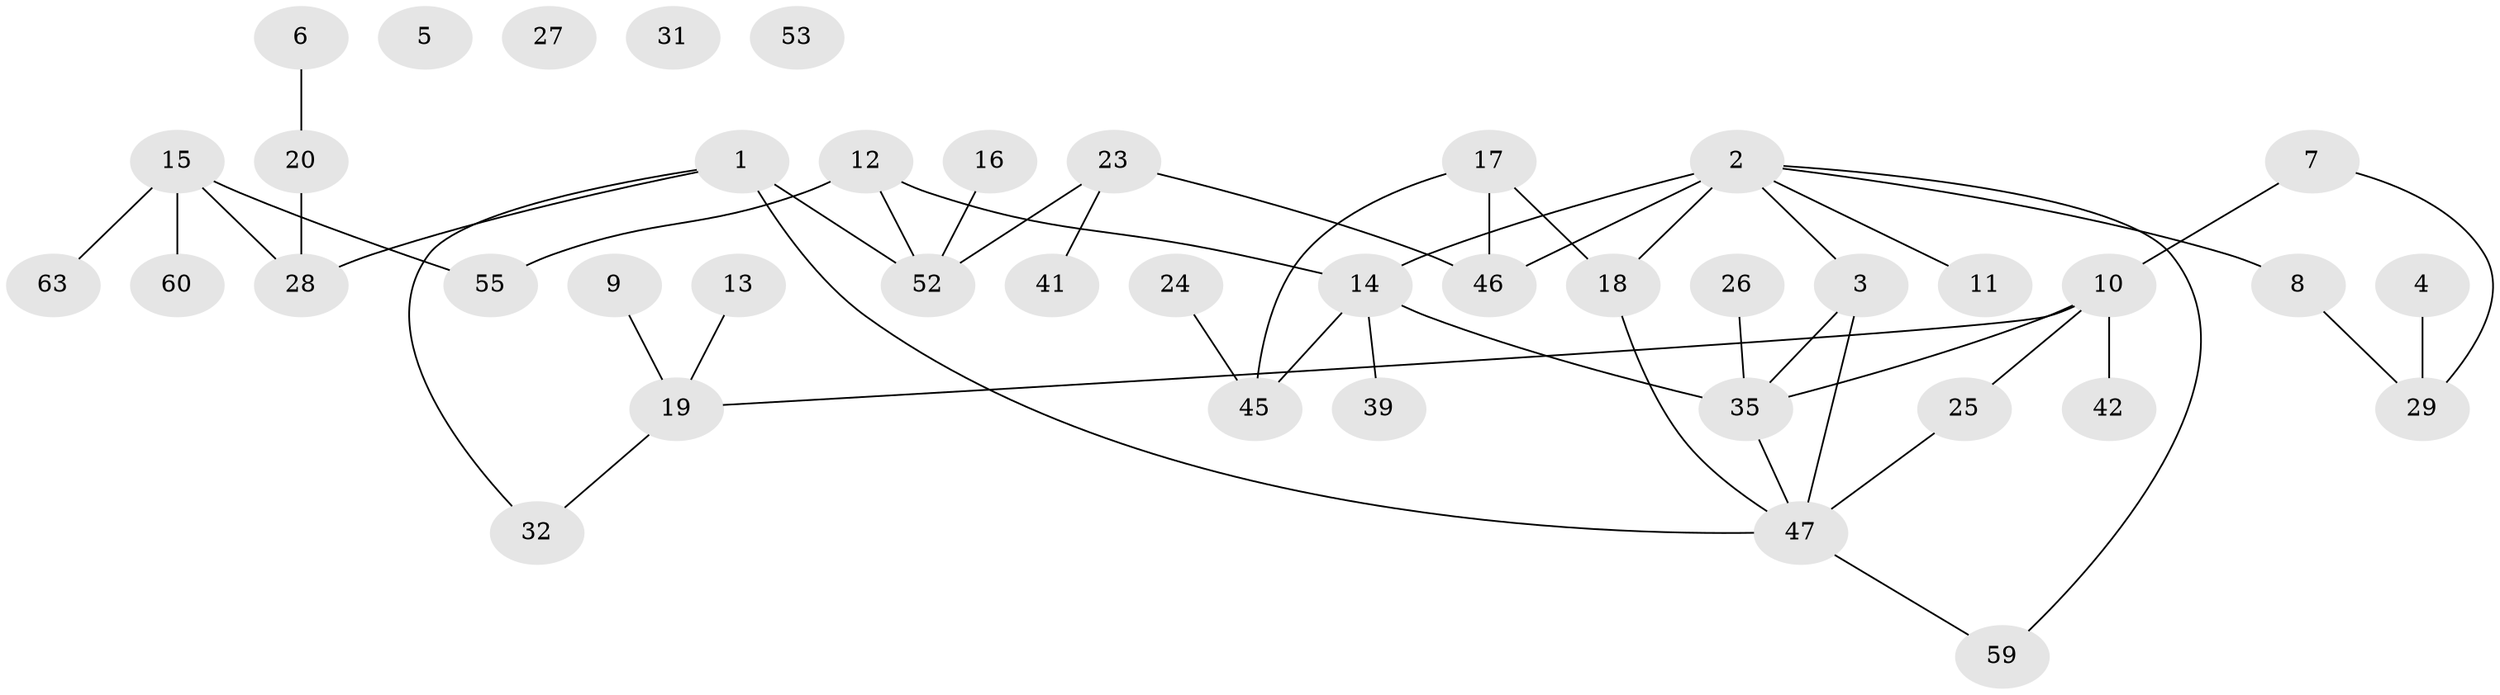 // Generated by graph-tools (version 1.1) at 2025/23/03/03/25 07:23:29]
// undirected, 42 vertices, 49 edges
graph export_dot {
graph [start="1"]
  node [color=gray90,style=filled];
  1 [super="+38"];
  2 [super="+37"];
  3 [super="+33"];
  4;
  5 [super="+30"];
  6 [super="+34"];
  7;
  8;
  9;
  10 [super="+58"];
  11;
  12 [super="+57"];
  13 [super="+51"];
  14 [super="+36"];
  15 [super="+54"];
  16 [super="+62"];
  17 [super="+22"];
  18 [super="+50"];
  19 [super="+21"];
  20;
  23;
  24;
  25;
  26;
  27 [super="+43"];
  28 [super="+48"];
  29 [super="+40"];
  31;
  32;
  35 [super="+44"];
  39;
  41;
  42;
  45;
  46 [super="+61"];
  47 [super="+49"];
  52 [super="+56"];
  53;
  55;
  59;
  60;
  63;
  1 -- 32;
  1 -- 52 [weight=2];
  1 -- 28;
  1 -- 47;
  2 -- 3;
  2 -- 8;
  2 -- 59;
  2 -- 14;
  2 -- 18;
  2 -- 11;
  2 -- 46 [weight=2];
  3 -- 35;
  3 -- 47;
  4 -- 29;
  6 -- 20;
  7 -- 10;
  7 -- 29;
  8 -- 29;
  9 -- 19;
  10 -- 25;
  10 -- 35;
  10 -- 19;
  10 -- 42;
  12 -- 14;
  12 -- 55;
  12 -- 52;
  13 -- 19;
  14 -- 35 [weight=2];
  14 -- 39;
  14 -- 45;
  15 -- 28;
  15 -- 60;
  15 -- 63;
  15 -- 55;
  16 -- 52;
  17 -- 46 [weight=2];
  17 -- 18;
  17 -- 45;
  18 -- 47;
  19 -- 32;
  20 -- 28;
  23 -- 41;
  23 -- 46;
  23 -- 52;
  24 -- 45;
  25 -- 47;
  26 -- 35;
  35 -- 47;
  47 -- 59;
}
